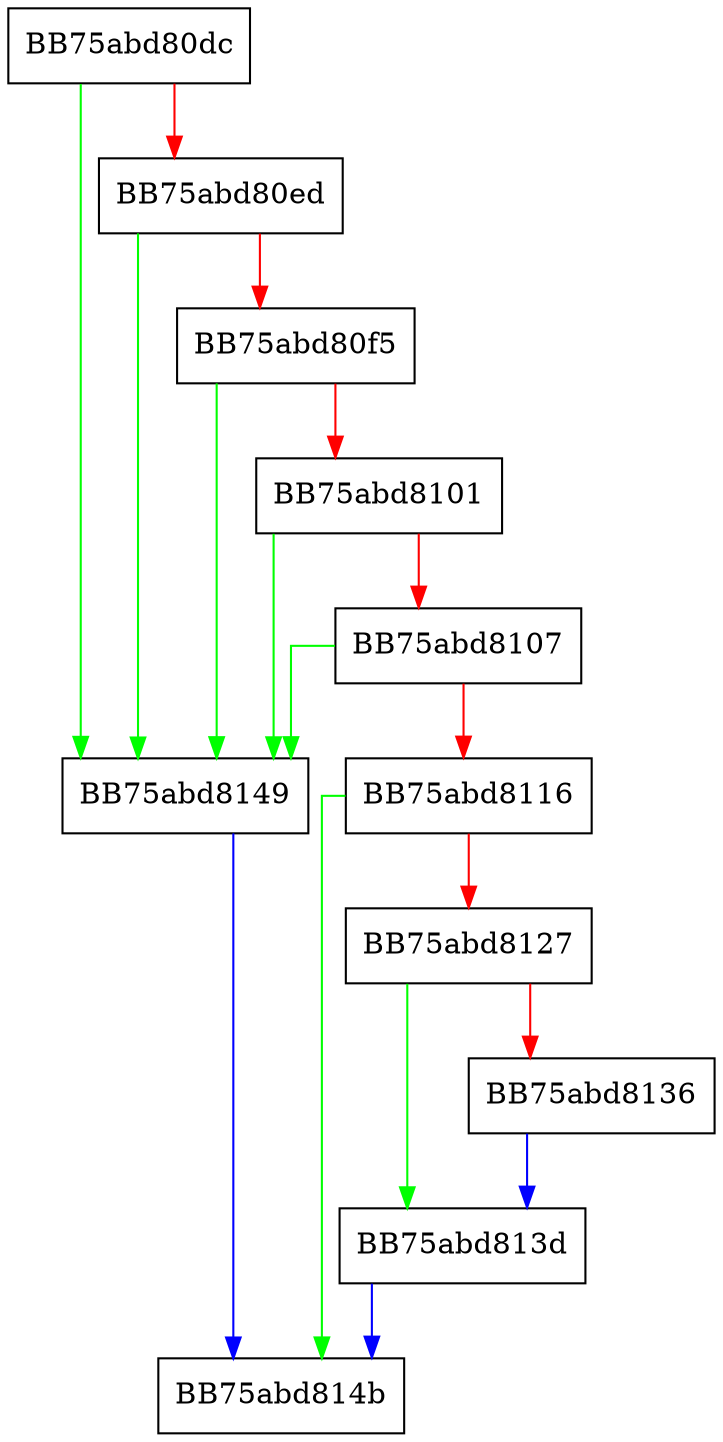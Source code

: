digraph get_SMS_level {
  node [shape="box"];
  graph [splines=ortho];
  BB75abd80dc -> BB75abd8149 [color="green"];
  BB75abd80dc -> BB75abd80ed [color="red"];
  BB75abd80ed -> BB75abd8149 [color="green"];
  BB75abd80ed -> BB75abd80f5 [color="red"];
  BB75abd80f5 -> BB75abd8149 [color="green"];
  BB75abd80f5 -> BB75abd8101 [color="red"];
  BB75abd8101 -> BB75abd8149 [color="green"];
  BB75abd8101 -> BB75abd8107 [color="red"];
  BB75abd8107 -> BB75abd8149 [color="green"];
  BB75abd8107 -> BB75abd8116 [color="red"];
  BB75abd8116 -> BB75abd814b [color="green"];
  BB75abd8116 -> BB75abd8127 [color="red"];
  BB75abd8127 -> BB75abd813d [color="green"];
  BB75abd8127 -> BB75abd8136 [color="red"];
  BB75abd8136 -> BB75abd813d [color="blue"];
  BB75abd813d -> BB75abd814b [color="blue"];
  BB75abd8149 -> BB75abd814b [color="blue"];
}